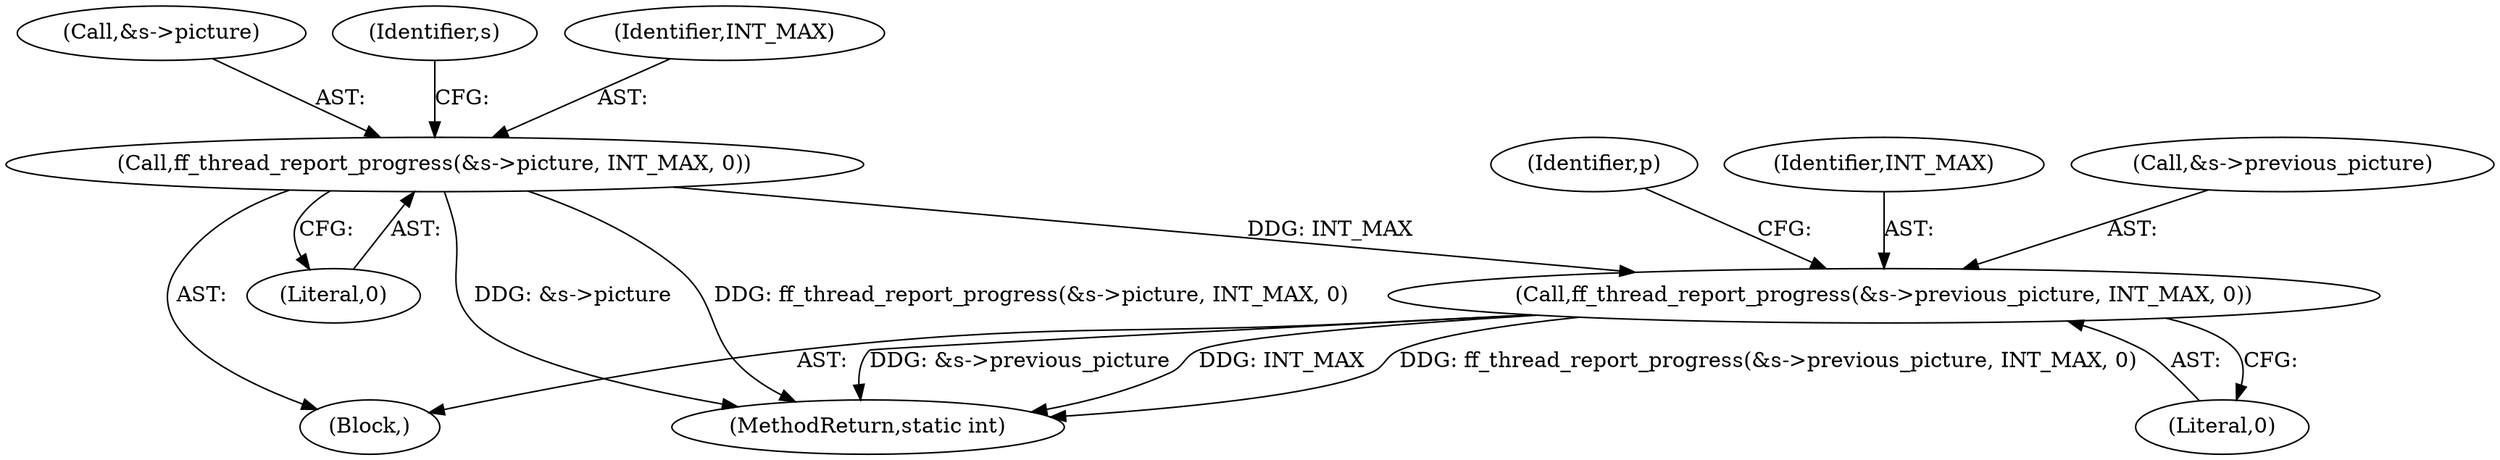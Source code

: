 digraph "0_FFmpeg_e477f09d0b3619f3d29173b2cd593e17e2d1978e@API" {
"1000793" [label="(Call,ff_thread_report_progress(&s->previous_picture, INT_MAX, 0))"];
"1000786" [label="(Call,ff_thread_report_progress(&s->picture, INT_MAX, 0))"];
"1000787" [label="(Call,&s->picture)"];
"1000801" [label="(Identifier,p)"];
"1000798" [label="(Identifier,INT_MAX)"];
"1000794" [label="(Call,&s->previous_picture)"];
"1000112" [label="(Block,)"];
"1000828" [label="(MethodReturn,static int)"];
"1000792" [label="(Literal,0)"];
"1000796" [label="(Identifier,s)"];
"1000786" [label="(Call,ff_thread_report_progress(&s->picture, INT_MAX, 0))"];
"1000791" [label="(Identifier,INT_MAX)"];
"1000793" [label="(Call,ff_thread_report_progress(&s->previous_picture, INT_MAX, 0))"];
"1000799" [label="(Literal,0)"];
"1000793" -> "1000112"  [label="AST: "];
"1000793" -> "1000799"  [label="CFG: "];
"1000794" -> "1000793"  [label="AST: "];
"1000798" -> "1000793"  [label="AST: "];
"1000799" -> "1000793"  [label="AST: "];
"1000801" -> "1000793"  [label="CFG: "];
"1000793" -> "1000828"  [label="DDG: ff_thread_report_progress(&s->previous_picture, INT_MAX, 0)"];
"1000793" -> "1000828"  [label="DDG: &s->previous_picture"];
"1000793" -> "1000828"  [label="DDG: INT_MAX"];
"1000786" -> "1000793"  [label="DDG: INT_MAX"];
"1000786" -> "1000112"  [label="AST: "];
"1000786" -> "1000792"  [label="CFG: "];
"1000787" -> "1000786"  [label="AST: "];
"1000791" -> "1000786"  [label="AST: "];
"1000792" -> "1000786"  [label="AST: "];
"1000796" -> "1000786"  [label="CFG: "];
"1000786" -> "1000828"  [label="DDG: ff_thread_report_progress(&s->picture, INT_MAX, 0)"];
"1000786" -> "1000828"  [label="DDG: &s->picture"];
}
